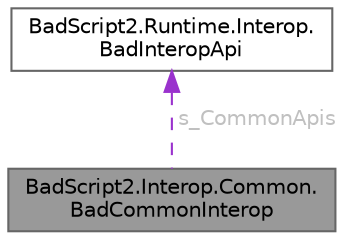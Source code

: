 digraph "BadScript2.Interop.Common.BadCommonInterop"
{
 // LATEX_PDF_SIZE
  bgcolor="transparent";
  edge [fontname=Helvetica,fontsize=10,labelfontname=Helvetica,labelfontsize=10];
  node [fontname=Helvetica,fontsize=10,shape=box,height=0.2,width=0.4];
  Node1 [id="Node000001",label="BadScript2.Interop.Common.\lBadCommonInterop",height=0.2,width=0.4,color="gray40", fillcolor="grey60", style="filled", fontcolor="black",tooltip="Implements the Common Interop Wrapper."];
  Node2 -> Node1 [id="edge1_Node000001_Node000002",dir="back",color="darkorchid3",style="dashed",tooltip=" ",label=" s_CommonApis",fontcolor="grey" ];
  Node2 [id="Node000002",label="BadScript2.Runtime.Interop.\lBadInteropApi",height=0.2,width=0.4,color="gray40", fillcolor="white", style="filled",URL="$class_bad_script2_1_1_runtime_1_1_interop_1_1_bad_interop_api.html",tooltip="Implements an Interop API for the BS2 Language."];
}
